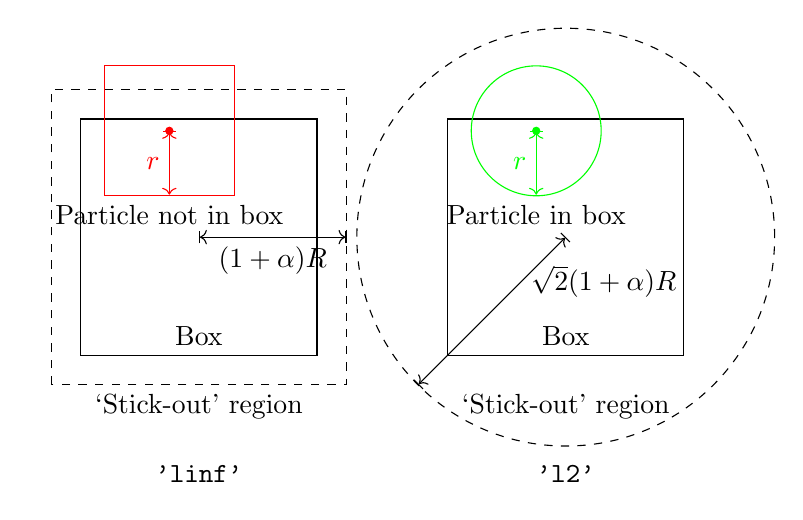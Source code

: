 \def\sout{0.25}
\def\pr{0.55}

\begin{tikzpicture}[scale=1.5,baseline={(0,0)}]
  \def\sout{0.25}

  \draw (-1,-1) rectangle (1,1);
  \draw [dashed] (-1-\sout,-1-\sout) rectangle (1+\sout,1+\sout);

  \node [anchor=south] at (0,-1) {Box};
  \node [anchor=north] at (0,-1-\sout) {`Stick-out' region };
  \node [anchor=north] at (0,-1.85) {\texttt{'linf'}};
  \draw [|<->|] (0,0) -- (1+\sout,0) node [pos=0.5, anchor=north] {$(1+\alpha)R$};

  \coordinate (pc) at (-0.25, 0.9);
  \fill [red] (pc) circle (1pt);
  \draw [red] (pc) ++(-\pr,-\pr) rectangle ++(2*\pr,2*\pr);
  \draw [red,|<->|] (pc) -- ++(0,-\pr) node [pos=0.5,anchor=east] {$r$};

  \node [anchor=north] at ($ (pc) + (0,-\pr)$) {Particle not in box};

\end{tikzpicture}
\begin{tikzpicture}[scale=1.5,baseline={(0,0)}]
  \def\sqrttwo{1.415}

  \draw (-1,-1) rectangle (1,1);
  \draw [dashed] (0,0) circle ((\sqrttwo+\sout*\sqrttwo);
  \draw [|<->|] (0,0) -- (-1-\sout,-1-\sout) node [pos=0.3, anchor=west] {$\sqrt2(1+\alpha)R$};

  \node [anchor=south] at (0,-1) {Box};
  \node [anchor=north] at (0,-1-\sout) {`Stick-out' region };
  \node [anchor=north] at (0,-1.85) {\texttt{'l2'}};

  \coordinate (pc) at (-0.25, 0.9);
  \fill [green] (pc) circle (1pt);
  \draw [green] (pc) circle (\pr);
  \draw [green,|<->|] (pc) -- ++(0,-\pr) node [pos=0.5,anchor=east] {$r$};

  \node [anchor=north] at ($ (pc) + (0,-\pr)$) {Particle in box};

\end{tikzpicture}
